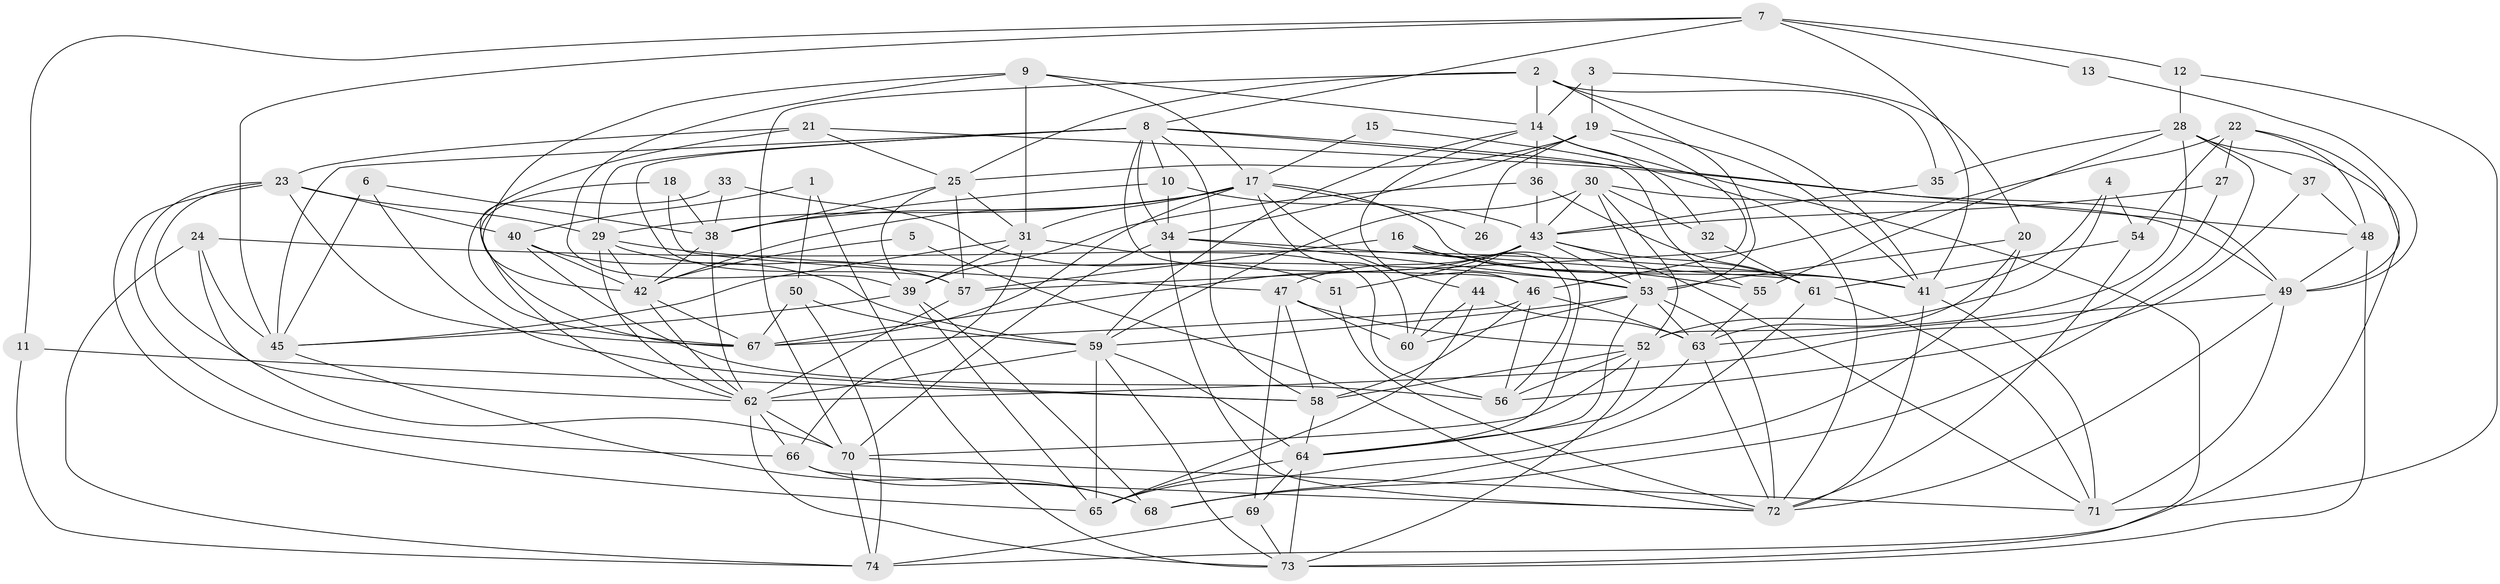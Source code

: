 // original degree distribution, {5: 0.11486486486486487, 3: 0.34459459459459457, 4: 0.28378378378378377, 2: 0.0945945945945946, 6: 0.10135135135135136, 9: 0.013513513513513514, 7: 0.04054054054054054, 8: 0.006756756756756757}
// Generated by graph-tools (version 1.1) at 2025/26/03/09/25 03:26:10]
// undirected, 74 vertices, 213 edges
graph export_dot {
graph [start="1"]
  node [color=gray90,style=filled];
  1;
  2;
  3;
  4;
  5;
  6;
  7;
  8;
  9;
  10;
  11;
  12;
  13;
  14;
  15;
  16;
  17;
  18;
  19;
  20;
  21;
  22;
  23;
  24;
  25;
  26;
  27;
  28;
  29;
  30;
  31;
  32;
  33;
  34;
  35;
  36;
  37;
  38;
  39;
  40;
  41;
  42;
  43;
  44;
  45;
  46;
  47;
  48;
  49;
  50;
  51;
  52;
  53;
  54;
  55;
  56;
  57;
  58;
  59;
  60;
  61;
  62;
  63;
  64;
  65;
  66;
  67;
  68;
  69;
  70;
  71;
  72;
  73;
  74;
  1 -- 40 [weight=1.0];
  1 -- 50 [weight=1.0];
  1 -- 73 [weight=1.0];
  2 -- 14 [weight=1.0];
  2 -- 25 [weight=1.0];
  2 -- 35 [weight=1.0];
  2 -- 41 [weight=1.0];
  2 -- 53 [weight=1.0];
  2 -- 70 [weight=1.0];
  3 -- 14 [weight=1.0];
  3 -- 19 [weight=1.0];
  3 -- 20 [weight=1.0];
  4 -- 41 [weight=1.0];
  4 -- 52 [weight=1.0];
  4 -- 54 [weight=1.0];
  5 -- 42 [weight=1.0];
  5 -- 72 [weight=1.0];
  6 -- 38 [weight=1.0];
  6 -- 45 [weight=1.0];
  6 -- 58 [weight=1.0];
  7 -- 8 [weight=1.0];
  7 -- 11 [weight=1.0];
  7 -- 12 [weight=1.0];
  7 -- 13 [weight=1.0];
  7 -- 41 [weight=1.0];
  7 -- 45 [weight=1.0];
  8 -- 10 [weight=1.0];
  8 -- 29 [weight=1.0];
  8 -- 34 [weight=1.0];
  8 -- 45 [weight=1.0];
  8 -- 46 [weight=1.0];
  8 -- 49 [weight=1.0];
  8 -- 55 [weight=1.0];
  8 -- 57 [weight=1.0];
  8 -- 58 [weight=1.0];
  9 -- 14 [weight=1.0];
  9 -- 17 [weight=1.0];
  9 -- 31 [weight=1.0];
  9 -- 39 [weight=1.0];
  9 -- 42 [weight=1.0];
  10 -- 34 [weight=1.0];
  10 -- 38 [weight=1.0];
  10 -- 43 [weight=1.0];
  11 -- 58 [weight=1.0];
  11 -- 74 [weight=1.0];
  12 -- 28 [weight=1.0];
  12 -- 71 [weight=1.0];
  13 -- 49 [weight=1.0];
  14 -- 32 [weight=1.0];
  14 -- 36 [weight=1.0];
  14 -- 46 [weight=1.0];
  14 -- 59 [weight=1.0];
  14 -- 73 [weight=1.0];
  15 -- 17 [weight=1.0];
  15 -- 72 [weight=1.0];
  16 -- 41 [weight=1.0];
  16 -- 55 [weight=1.0];
  16 -- 56 [weight=1.0];
  16 -- 57 [weight=1.0];
  16 -- 64 [weight=1.0];
  17 -- 26 [weight=1.0];
  17 -- 29 [weight=1.0];
  17 -- 31 [weight=1.0];
  17 -- 38 [weight=1.0];
  17 -- 41 [weight=1.0];
  17 -- 42 [weight=1.0];
  17 -- 44 [weight=1.0];
  17 -- 60 [weight=1.0];
  17 -- 67 [weight=1.0];
  18 -- 38 [weight=1.0];
  18 -- 47 [weight=1.0];
  18 -- 67 [weight=1.0];
  19 -- 25 [weight=1.0];
  19 -- 26 [weight=1.0];
  19 -- 34 [weight=1.0];
  19 -- 41 [weight=1.0];
  19 -- 57 [weight=1.0];
  20 -- 53 [weight=1.0];
  20 -- 63 [weight=1.0];
  20 -- 68 [weight=1.0];
  21 -- 23 [weight=2.0];
  21 -- 25 [weight=1.0];
  21 -- 48 [weight=1.0];
  21 -- 67 [weight=1.0];
  22 -- 27 [weight=1.0];
  22 -- 46 [weight=1.0];
  22 -- 48 [weight=1.0];
  22 -- 49 [weight=1.0];
  22 -- 54 [weight=1.0];
  23 -- 29 [weight=1.0];
  23 -- 40 [weight=1.0];
  23 -- 62 [weight=1.0];
  23 -- 65 [weight=1.0];
  23 -- 66 [weight=1.0];
  23 -- 67 [weight=1.0];
  24 -- 41 [weight=1.0];
  24 -- 45 [weight=2.0];
  24 -- 70 [weight=1.0];
  24 -- 74 [weight=1.0];
  25 -- 31 [weight=1.0];
  25 -- 38 [weight=1.0];
  25 -- 39 [weight=1.0];
  25 -- 57 [weight=1.0];
  27 -- 43 [weight=1.0];
  27 -- 62 [weight=1.0];
  28 -- 35 [weight=1.0];
  28 -- 37 [weight=1.0];
  28 -- 52 [weight=1.0];
  28 -- 55 [weight=1.0];
  28 -- 68 [weight=1.0];
  28 -- 74 [weight=1.0];
  29 -- 42 [weight=1.0];
  29 -- 53 [weight=1.0];
  29 -- 57 [weight=1.0];
  29 -- 62 [weight=1.0];
  30 -- 32 [weight=1.0];
  30 -- 43 [weight=1.0];
  30 -- 49 [weight=1.0];
  30 -- 52 [weight=1.0];
  30 -- 53 [weight=1.0];
  30 -- 59 [weight=1.0];
  31 -- 39 [weight=2.0];
  31 -- 45 [weight=1.0];
  31 -- 56 [weight=1.0];
  31 -- 66 [weight=1.0];
  32 -- 61 [weight=1.0];
  33 -- 38 [weight=2.0];
  33 -- 51 [weight=1.0];
  33 -- 62 [weight=1.0];
  34 -- 53 [weight=1.0];
  34 -- 61 [weight=1.0];
  34 -- 70 [weight=1.0];
  34 -- 72 [weight=1.0];
  35 -- 43 [weight=1.0];
  36 -- 39 [weight=1.0];
  36 -- 43 [weight=1.0];
  36 -- 61 [weight=1.0];
  37 -- 48 [weight=1.0];
  37 -- 56 [weight=1.0];
  38 -- 42 [weight=1.0];
  38 -- 62 [weight=1.0];
  39 -- 45 [weight=1.0];
  39 -- 65 [weight=1.0];
  39 -- 68 [weight=1.0];
  40 -- 42 [weight=1.0];
  40 -- 56 [weight=1.0];
  40 -- 59 [weight=1.0];
  41 -- 71 [weight=1.0];
  41 -- 72 [weight=1.0];
  42 -- 62 [weight=1.0];
  42 -- 67 [weight=1.0];
  43 -- 47 [weight=1.0];
  43 -- 51 [weight=2.0];
  43 -- 53 [weight=1.0];
  43 -- 60 [weight=1.0];
  43 -- 61 [weight=1.0];
  43 -- 67 [weight=1.0];
  43 -- 71 [weight=1.0];
  44 -- 60 [weight=1.0];
  44 -- 63 [weight=1.0];
  44 -- 65 [weight=2.0];
  45 -- 68 [weight=1.0];
  46 -- 56 [weight=1.0];
  46 -- 58 [weight=1.0];
  46 -- 63 [weight=1.0];
  46 -- 67 [weight=1.0];
  47 -- 52 [weight=1.0];
  47 -- 58 [weight=1.0];
  47 -- 60 [weight=1.0];
  47 -- 69 [weight=1.0];
  48 -- 49 [weight=1.0];
  48 -- 73 [weight=1.0];
  49 -- 63 [weight=1.0];
  49 -- 71 [weight=1.0];
  49 -- 72 [weight=1.0];
  50 -- 59 [weight=1.0];
  50 -- 67 [weight=1.0];
  50 -- 74 [weight=1.0];
  51 -- 72 [weight=1.0];
  52 -- 56 [weight=1.0];
  52 -- 58 [weight=1.0];
  52 -- 70 [weight=1.0];
  52 -- 73 [weight=1.0];
  53 -- 59 [weight=1.0];
  53 -- 60 [weight=1.0];
  53 -- 63 [weight=1.0];
  53 -- 64 [weight=1.0];
  53 -- 72 [weight=1.0];
  54 -- 61 [weight=2.0];
  54 -- 72 [weight=1.0];
  55 -- 63 [weight=1.0];
  57 -- 62 [weight=1.0];
  58 -- 64 [weight=1.0];
  59 -- 62 [weight=1.0];
  59 -- 64 [weight=1.0];
  59 -- 65 [weight=2.0];
  59 -- 73 [weight=1.0];
  61 -- 65 [weight=1.0];
  61 -- 71 [weight=1.0];
  62 -- 66 [weight=1.0];
  62 -- 70 [weight=1.0];
  62 -- 73 [weight=1.0];
  63 -- 64 [weight=1.0];
  63 -- 72 [weight=1.0];
  64 -- 65 [weight=1.0];
  64 -- 69 [weight=1.0];
  64 -- 73 [weight=1.0];
  66 -- 68 [weight=1.0];
  66 -- 72 [weight=1.0];
  69 -- 73 [weight=1.0];
  69 -- 74 [weight=1.0];
  70 -- 71 [weight=1.0];
  70 -- 74 [weight=1.0];
}
